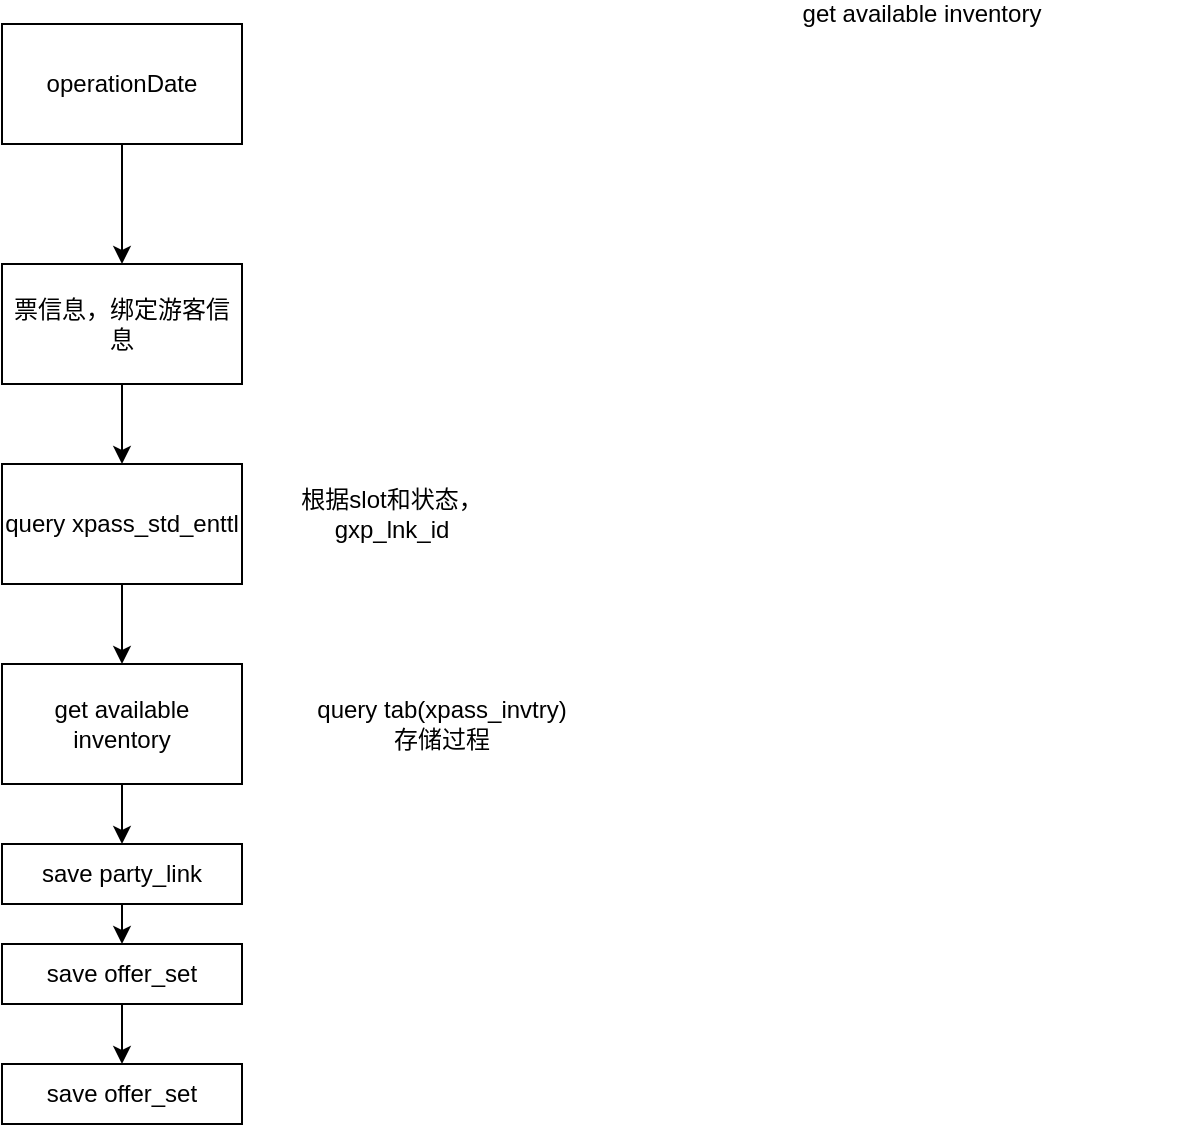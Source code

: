<mxfile version="15.2.9" type="github">
  <diagram id="3ysbaDo2516TQu_MLnd9" name="Page-1">
    <mxGraphModel dx="678" dy="396" grid="1" gridSize="10" guides="1" tooltips="1" connect="1" arrows="1" fold="1" page="1" pageScale="1" pageWidth="850" pageHeight="1100" math="0" shadow="0">
      <root>
        <mxCell id="0" />
        <mxCell id="1" parent="0" />
        <mxCell id="xRJlRvF-Z_RWEvjEGXM0-2" style="edgeStyle=orthogonalEdgeStyle;rounded=0;orthogonalLoop=1;jettySize=auto;html=1;exitX=0.5;exitY=1;exitDx=0;exitDy=0;" edge="1" parent="1" source="xRJlRvF-Z_RWEvjEGXM0-1">
          <mxGeometry relative="1" as="geometry">
            <mxPoint x="110" y="150" as="targetPoint" />
            <Array as="points">
              <mxPoint x="110" y="150" />
              <mxPoint x="110" y="150" />
            </Array>
          </mxGeometry>
        </mxCell>
        <mxCell id="xRJlRvF-Z_RWEvjEGXM0-1" value="operationDate" style="rounded=0;whiteSpace=wrap;html=1;" vertex="1" parent="1">
          <mxGeometry x="50" y="30" width="120" height="60" as="geometry" />
        </mxCell>
        <mxCell id="xRJlRvF-Z_RWEvjEGXM0-5" style="edgeStyle=orthogonalEdgeStyle;rounded=0;orthogonalLoop=1;jettySize=auto;html=1;exitX=0.5;exitY=1;exitDx=0;exitDy=0;entryX=0.5;entryY=0;entryDx=0;entryDy=0;" edge="1" parent="1" source="xRJlRvF-Z_RWEvjEGXM0-3" target="xRJlRvF-Z_RWEvjEGXM0-4">
          <mxGeometry relative="1" as="geometry" />
        </mxCell>
        <mxCell id="xRJlRvF-Z_RWEvjEGXM0-3" value="票信息，绑定游客信息" style="rounded=0;whiteSpace=wrap;html=1;" vertex="1" parent="1">
          <mxGeometry x="50" y="150" width="120" height="60" as="geometry" />
        </mxCell>
        <mxCell id="xRJlRvF-Z_RWEvjEGXM0-7" style="edgeStyle=orthogonalEdgeStyle;rounded=0;orthogonalLoop=1;jettySize=auto;html=1;exitX=0.5;exitY=1;exitDx=0;exitDy=0;" edge="1" parent="1" source="xRJlRvF-Z_RWEvjEGXM0-4" target="xRJlRvF-Z_RWEvjEGXM0-6">
          <mxGeometry relative="1" as="geometry" />
        </mxCell>
        <mxCell id="xRJlRvF-Z_RWEvjEGXM0-4" value="query xpass_std_enttl" style="rounded=0;whiteSpace=wrap;html=1;" vertex="1" parent="1">
          <mxGeometry x="50" y="250" width="120" height="60" as="geometry" />
        </mxCell>
        <mxCell id="xRJlRvF-Z_RWEvjEGXM0-13" style="edgeStyle=orthogonalEdgeStyle;rounded=0;orthogonalLoop=1;jettySize=auto;html=1;exitX=0.5;exitY=1;exitDx=0;exitDy=0;entryX=0.5;entryY=0;entryDx=0;entryDy=0;" edge="1" parent="1" source="xRJlRvF-Z_RWEvjEGXM0-6" target="xRJlRvF-Z_RWEvjEGXM0-12">
          <mxGeometry relative="1" as="geometry" />
        </mxCell>
        <mxCell id="xRJlRvF-Z_RWEvjEGXM0-6" value="get available inventory" style="rounded=0;whiteSpace=wrap;html=1;" vertex="1" parent="1">
          <mxGeometry x="50" y="350" width="120" height="60" as="geometry" />
        </mxCell>
        <mxCell id="xRJlRvF-Z_RWEvjEGXM0-9" value="get available inventory" style="text;html=1;strokeColor=none;fillColor=none;align=center;verticalAlign=middle;whiteSpace=wrap;rounded=0;" vertex="1" parent="1">
          <mxGeometry x="370" y="20" width="280" height="10" as="geometry" />
        </mxCell>
        <mxCell id="xRJlRvF-Z_RWEvjEGXM0-10" value="根据slot和状态，gxp_lnk_id" style="text;html=1;strokeColor=none;fillColor=none;align=center;verticalAlign=middle;whiteSpace=wrap;rounded=0;" vertex="1" parent="1">
          <mxGeometry x="180" y="270" width="130" height="10" as="geometry" />
        </mxCell>
        <mxCell id="xRJlRvF-Z_RWEvjEGXM0-11" value="query tab(xpass_invtry)&lt;br&gt;存储过程" style="text;html=1;strokeColor=none;fillColor=none;align=center;verticalAlign=middle;whiteSpace=wrap;rounded=0;" vertex="1" parent="1">
          <mxGeometry x="200" y="360" width="140" height="40" as="geometry" />
        </mxCell>
        <mxCell id="xRJlRvF-Z_RWEvjEGXM0-17" style="edgeStyle=orthogonalEdgeStyle;rounded=0;orthogonalLoop=1;jettySize=auto;html=1;exitX=0.5;exitY=1;exitDx=0;exitDy=0;entryX=0.5;entryY=0;entryDx=0;entryDy=0;" edge="1" parent="1" source="xRJlRvF-Z_RWEvjEGXM0-12" target="xRJlRvF-Z_RWEvjEGXM0-15">
          <mxGeometry relative="1" as="geometry" />
        </mxCell>
        <mxCell id="xRJlRvF-Z_RWEvjEGXM0-12" value="save party_link" style="rounded=0;whiteSpace=wrap;html=1;" vertex="1" parent="1">
          <mxGeometry x="50" y="440" width="120" height="30" as="geometry" />
        </mxCell>
        <mxCell id="xRJlRvF-Z_RWEvjEGXM0-19" style="edgeStyle=orthogonalEdgeStyle;rounded=0;orthogonalLoop=1;jettySize=auto;html=1;" edge="1" parent="1" source="xRJlRvF-Z_RWEvjEGXM0-15" target="xRJlRvF-Z_RWEvjEGXM0-16">
          <mxGeometry relative="1" as="geometry" />
        </mxCell>
        <mxCell id="xRJlRvF-Z_RWEvjEGXM0-15" value="save offer_set" style="rounded=0;whiteSpace=wrap;html=1;" vertex="1" parent="1">
          <mxGeometry x="50" y="490" width="120" height="30" as="geometry" />
        </mxCell>
        <mxCell id="xRJlRvF-Z_RWEvjEGXM0-16" value="save offer_set" style="rounded=0;whiteSpace=wrap;html=1;" vertex="1" parent="1">
          <mxGeometry x="50" y="550" width="120" height="30" as="geometry" />
        </mxCell>
      </root>
    </mxGraphModel>
  </diagram>
</mxfile>
